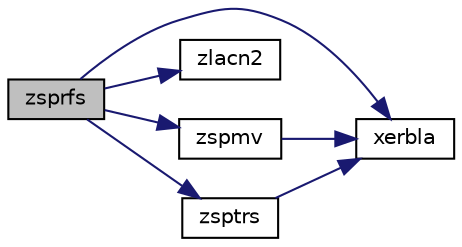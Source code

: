 digraph "zsprfs"
{
 // LATEX_PDF_SIZE
  edge [fontname="Helvetica",fontsize="10",labelfontname="Helvetica",labelfontsize="10"];
  node [fontname="Helvetica",fontsize="10",shape=record];
  rankdir="LR";
  Node1 [label="zsprfs",height=0.2,width=0.4,color="black", fillcolor="grey75", style="filled", fontcolor="black",tooltip="ZSPRFS"];
  Node1 -> Node2 [color="midnightblue",fontsize="10",style="solid",fontname="Helvetica"];
  Node2 [label="xerbla",height=0.2,width=0.4,color="black", fillcolor="white", style="filled",URL="$xerbla_8f.html#a377ee61015baf8dea7770b3a404b1c07",tooltip="XERBLA"];
  Node1 -> Node3 [color="midnightblue",fontsize="10",style="solid",fontname="Helvetica"];
  Node3 [label="zlacn2",height=0.2,width=0.4,color="black", fillcolor="white", style="filled",URL="$zlacn2_8f.html#a0fbe7a858e42dcf07db12aa892a9e513",tooltip="ZLACN2 estimates the 1-norm of a square matrix, using reverse communication for evaluating matrix-vec..."];
  Node1 -> Node4 [color="midnightblue",fontsize="10",style="solid",fontname="Helvetica"];
  Node4 [label="zspmv",height=0.2,width=0.4,color="black", fillcolor="white", style="filled",URL="$zspmv_8f.html#acdf3f8d85ee17416011456fa118d811a",tooltip="ZSPMV computes a matrix-vector product for complex vectors using a complex symmetric packed matrix"];
  Node4 -> Node2 [color="midnightblue",fontsize="10",style="solid",fontname="Helvetica"];
  Node1 -> Node5 [color="midnightblue",fontsize="10",style="solid",fontname="Helvetica"];
  Node5 [label="zsptrs",height=0.2,width=0.4,color="black", fillcolor="white", style="filled",URL="$zsptrs_8f.html#ad7707b93da81b9fbe2e77e181da213ea",tooltip="ZSPTRS"];
  Node5 -> Node2 [color="midnightblue",fontsize="10",style="solid",fontname="Helvetica"];
}
